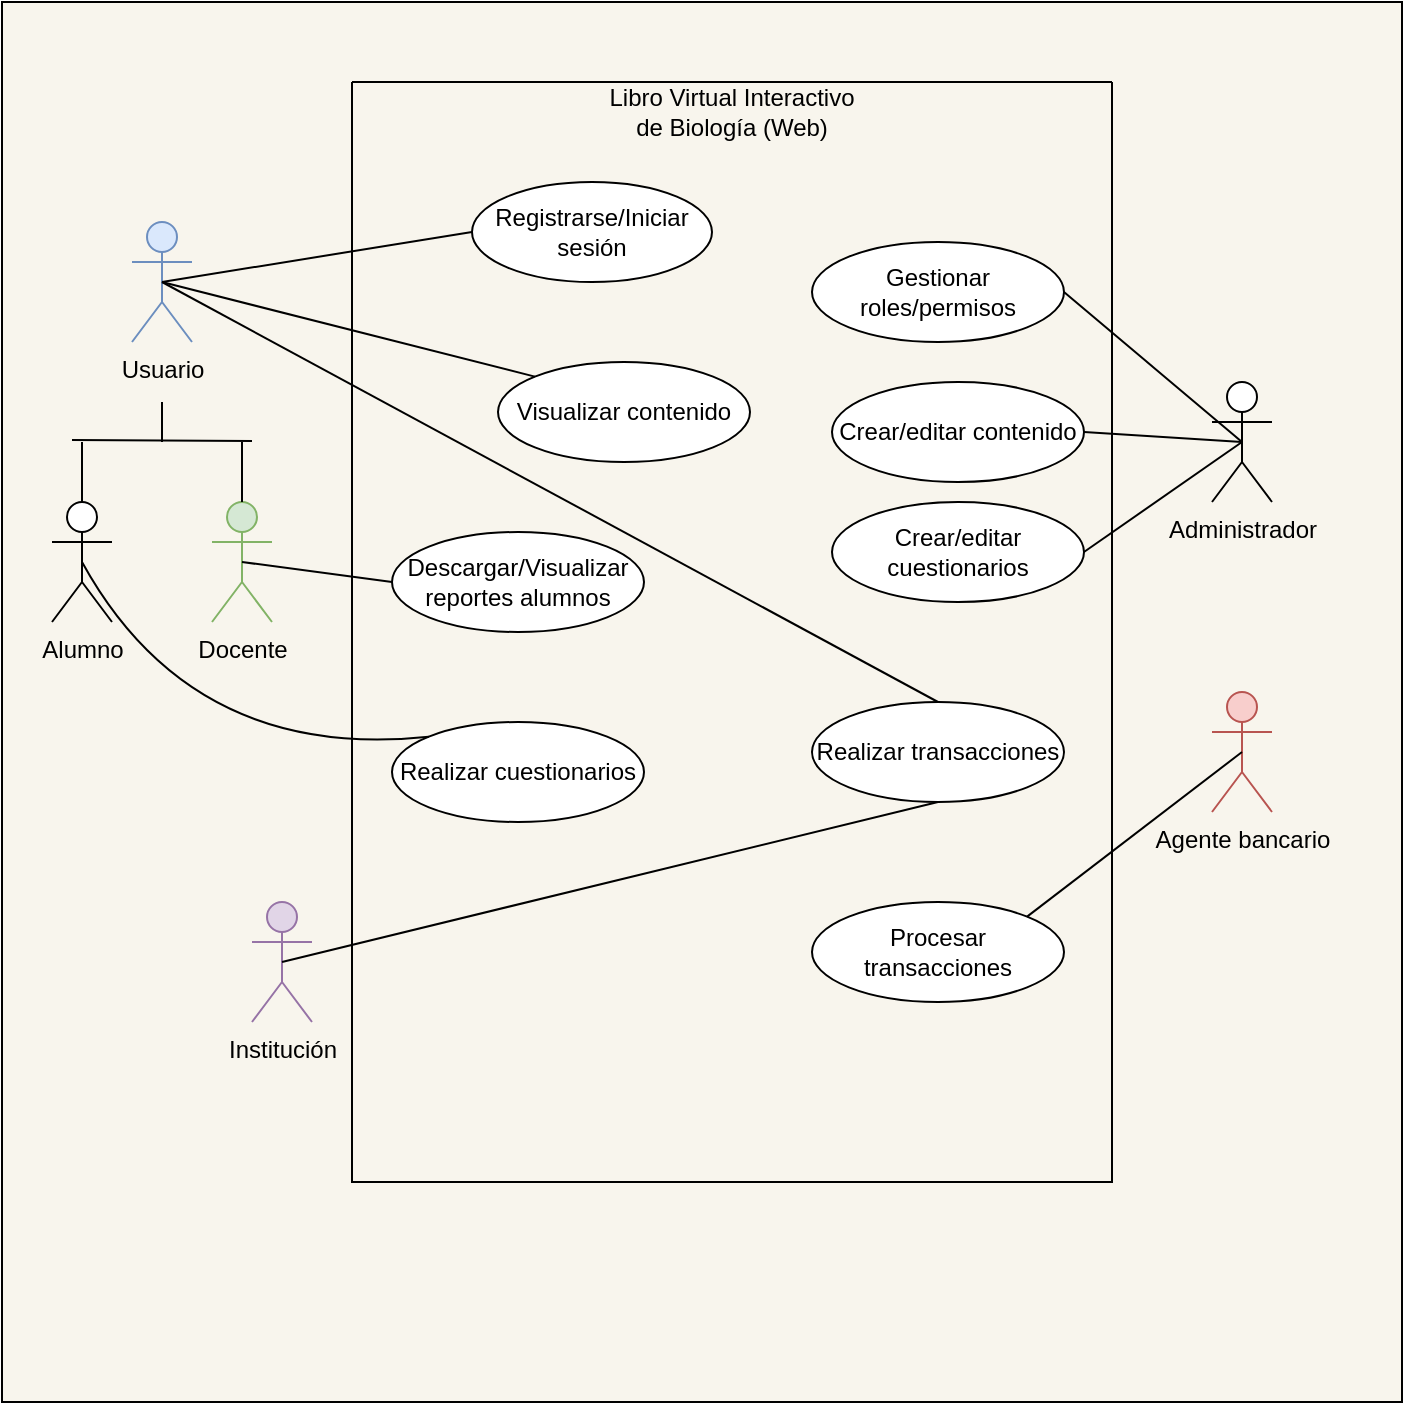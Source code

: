 <mxfile version="27.1.4">
  <diagram name="Página-1" id="pO1q7RPTvkwwDMF16Ke4">
    <mxGraphModel grid="1" page="1" gridSize="10" guides="1" tooltips="1" connect="1" arrows="1" fold="1" pageScale="1" pageWidth="827" pageHeight="1169" math="0" shadow="0">
      <root>
        <mxCell id="0" />
        <mxCell id="1" parent="0" />
        <mxCell id="cYicxns8vfMrSmlnNfZE-1" value="" style="whiteSpace=wrap;html=1;aspect=fixed;fillColor=#F8F5ED;" vertex="1" parent="1">
          <mxGeometry x="65" y="10" width="700" height="700" as="geometry" />
        </mxCell>
        <mxCell id="kEUU9_FFdiv5NAUSip8--1" value="Usuario" style="shape=umlActor;verticalLabelPosition=bottom;verticalAlign=top;html=1;outlineConnect=0;fillColor=#dae8fc;strokeColor=#6c8ebf;" vertex="1" parent="1">
          <mxGeometry x="130" y="120" width="30" height="60" as="geometry" />
        </mxCell>
        <mxCell id="kEUU9_FFdiv5NAUSip8--2" value="Docente" style="shape=umlActor;verticalLabelPosition=bottom;verticalAlign=top;html=1;outlineConnect=0;fillColor=#d5e8d4;strokeColor=#82b366;" vertex="1" parent="1">
          <mxGeometry x="170" y="260" width="30" height="60" as="geometry" />
        </mxCell>
        <mxCell id="kEUU9_FFdiv5NAUSip8--3" value="Institución" style="shape=umlActor;verticalLabelPosition=bottom;verticalAlign=top;html=1;outlineConnect=0;fillColor=#e1d5e7;strokeColor=#9673a6;" vertex="1" parent="1">
          <mxGeometry x="190" y="460" width="30" height="60" as="geometry" />
        </mxCell>
        <mxCell id="kEUU9_FFdiv5NAUSip8--4" value="Administrador" style="shape=umlActor;verticalLabelPosition=bottom;verticalAlign=top;html=1;outlineConnect=0;" vertex="1" parent="1">
          <mxGeometry x="670" y="200" width="30" height="60" as="geometry" />
        </mxCell>
        <mxCell id="kEUU9_FFdiv5NAUSip8--5" value="Agente bancario" style="shape=umlActor;verticalLabelPosition=bottom;verticalAlign=top;html=1;outlineConnect=0;fillColor=#f8cecc;strokeColor=#b85450;" vertex="1" parent="1">
          <mxGeometry x="670" y="355" width="30" height="60" as="geometry" />
        </mxCell>
        <mxCell id="kEUU9_FFdiv5NAUSip8--9" value="" style="swimlane;startSize=0;" vertex="1" parent="1">
          <mxGeometry x="240" y="50" width="380" height="550" as="geometry" />
        </mxCell>
        <mxCell id="kEUU9_FFdiv5NAUSip8--10" value="Libro Virtual Interactivo de Biología (Web)" style="text;html=1;align=center;verticalAlign=middle;whiteSpace=wrap;rounded=0;" vertex="1" parent="kEUU9_FFdiv5NAUSip8--9">
          <mxGeometry x="120" width="140" height="30" as="geometry" />
        </mxCell>
        <mxCell id="kEUU9_FFdiv5NAUSip8--16" value="Registrarse/Iniciar sesión" style="ellipse;whiteSpace=wrap;html=1;" vertex="1" parent="kEUU9_FFdiv5NAUSip8--9">
          <mxGeometry x="60" y="50" width="120" height="50" as="geometry" />
        </mxCell>
        <mxCell id="kEUU9_FFdiv5NAUSip8--15" value="Visualizar contenido" style="ellipse;whiteSpace=wrap;html=1;" vertex="1" parent="kEUU9_FFdiv5NAUSip8--9">
          <mxGeometry x="73" y="140" width="126" height="50" as="geometry" />
        </mxCell>
        <mxCell id="kEUU9_FFdiv5NAUSip8--24" value="Realizar cuestionarios" style="ellipse;whiteSpace=wrap;html=1;" vertex="1" parent="kEUU9_FFdiv5NAUSip8--9">
          <mxGeometry x="20" y="320" width="126" height="50" as="geometry" />
        </mxCell>
        <mxCell id="kEUU9_FFdiv5NAUSip8--26" value="Realizar transacciones" style="ellipse;whiteSpace=wrap;html=1;" vertex="1" parent="kEUU9_FFdiv5NAUSip8--9">
          <mxGeometry x="230" y="310" width="126" height="50" as="geometry" />
        </mxCell>
        <mxCell id="kEUU9_FFdiv5NAUSip8--29" value="Descargar/Visualizar reportes alumnos" style="ellipse;whiteSpace=wrap;html=1;" vertex="1" parent="kEUU9_FFdiv5NAUSip8--9">
          <mxGeometry x="20" y="225" width="126" height="50" as="geometry" />
        </mxCell>
        <mxCell id="kEUU9_FFdiv5NAUSip8--31" value="Crear/editar contenido" style="ellipse;whiteSpace=wrap;html=1;" vertex="1" parent="kEUU9_FFdiv5NAUSip8--9">
          <mxGeometry x="240" y="150" width="126" height="50" as="geometry" />
        </mxCell>
        <mxCell id="kEUU9_FFdiv5NAUSip8--35" value="Gestionar roles/permisos" style="ellipse;whiteSpace=wrap;html=1;" vertex="1" parent="kEUU9_FFdiv5NAUSip8--9">
          <mxGeometry x="230" y="80" width="126" height="50" as="geometry" />
        </mxCell>
        <mxCell id="kEUU9_FFdiv5NAUSip8--38" value="&lt;div&gt;Procesar transacciones&lt;/div&gt;" style="ellipse;whiteSpace=wrap;html=1;" vertex="1" parent="kEUU9_FFdiv5NAUSip8--9">
          <mxGeometry x="230" y="410" width="126" height="50" as="geometry" />
        </mxCell>
        <mxCell id="ojsYB2AyLR_7l8rRQsy1-1" value="Crear/editar cuestionarios" style="ellipse;whiteSpace=wrap;html=1;" vertex="1" parent="kEUU9_FFdiv5NAUSip8--9">
          <mxGeometry x="240" y="210" width="126" height="50" as="geometry" />
        </mxCell>
        <mxCell id="kEUU9_FFdiv5NAUSip8--21" value="" style="endArrow=none;html=1;rounded=0;exitX=0.5;exitY=0.5;exitDx=0;exitDy=0;exitPerimeter=0;entryX=0;entryY=0.5;entryDx=0;entryDy=0;" edge="1" parent="1" source="kEUU9_FFdiv5NAUSip8--1" target="kEUU9_FFdiv5NAUSip8--16">
          <mxGeometry width="50" height="50" relative="1" as="geometry">
            <mxPoint x="290" y="150" as="sourcePoint" />
            <mxPoint x="449" y="90" as="targetPoint" />
          </mxGeometry>
        </mxCell>
        <mxCell id="kEUU9_FFdiv5NAUSip8--22" value="" style="endArrow=none;html=1;rounded=0;exitX=0.5;exitY=0.5;exitDx=0;exitDy=0;exitPerimeter=0;entryX=0;entryY=0;entryDx=0;entryDy=0;" edge="1" parent="1" source="kEUU9_FFdiv5NAUSip8--1" target="kEUU9_FFdiv5NAUSip8--15">
          <mxGeometry width="50" height="50" relative="1" as="geometry">
            <mxPoint x="309" y="65" as="sourcePoint" />
            <mxPoint x="517" y="175" as="targetPoint" />
          </mxGeometry>
        </mxCell>
        <mxCell id="kEUU9_FFdiv5NAUSip8--25" value="" style="endArrow=none;html=1;rounded=0;exitX=0.5;exitY=0.5;exitDx=0;exitDy=0;exitPerimeter=0;entryX=0;entryY=0;entryDx=0;entryDy=0;curved=1;" edge="1" parent="1" source="kEUU9_FFdiv5NAUSip8--41" target="kEUU9_FFdiv5NAUSip8--24">
          <mxGeometry width="50" height="50" relative="1" as="geometry">
            <mxPoint x="310" y="135" as="sourcePoint" />
            <mxPoint x="498" y="315" as="targetPoint" />
            <Array as="points">
              <mxPoint x="160" y="390" />
            </Array>
          </mxGeometry>
        </mxCell>
        <mxCell id="kEUU9_FFdiv5NAUSip8--28" value="" style="endArrow=none;html=1;rounded=0;exitX=0.5;exitY=0.5;exitDx=0;exitDy=0;exitPerimeter=0;entryX=0.5;entryY=0;entryDx=0;entryDy=0;" edge="1" parent="1" source="kEUU9_FFdiv5NAUSip8--1" target="kEUU9_FFdiv5NAUSip8--26">
          <mxGeometry width="50" height="50" relative="1" as="geometry">
            <mxPoint x="340" y="257" as="sourcePoint" />
            <mxPoint x="507" y="250" as="targetPoint" />
            <Array as="points" />
          </mxGeometry>
        </mxCell>
        <mxCell id="kEUU9_FFdiv5NAUSip8--30" value="" style="endArrow=none;html=1;rounded=0;exitX=0.5;exitY=0.5;exitDx=0;exitDy=0;exitPerimeter=0;entryX=0;entryY=0.5;entryDx=0;entryDy=0;" edge="1" parent="1" source="kEUU9_FFdiv5NAUSip8--2" target="kEUU9_FFdiv5NAUSip8--29">
          <mxGeometry width="50" height="50" relative="1" as="geometry">
            <mxPoint x="280" y="340" as="sourcePoint" />
            <mxPoint x="399" y="345" as="targetPoint" />
          </mxGeometry>
        </mxCell>
        <mxCell id="kEUU9_FFdiv5NAUSip8--32" value="" style="endArrow=none;html=1;rounded=0;exitX=1;exitY=0.5;exitDx=0;exitDy=0;entryX=0.5;entryY=0.5;entryDx=0;entryDy=0;entryPerimeter=0;" edge="1" parent="1" source="kEUU9_FFdiv5NAUSip8--31" target="kEUU9_FFdiv5NAUSip8--4">
          <mxGeometry width="50" height="50" relative="1" as="geometry">
            <mxPoint x="470" y="113" as="sourcePoint" />
            <mxPoint x="616" y="150" as="targetPoint" />
          </mxGeometry>
        </mxCell>
        <mxCell id="kEUU9_FFdiv5NAUSip8--34" value="" style="endArrow=none;html=1;rounded=0;exitX=0.5;exitY=0.5;exitDx=0;exitDy=0;exitPerimeter=0;entryX=0.5;entryY=1;entryDx=0;entryDy=0;" edge="1" parent="1" source="kEUU9_FFdiv5NAUSip8--3" target="kEUU9_FFdiv5NAUSip8--26">
          <mxGeometry width="50" height="50" relative="1" as="geometry">
            <mxPoint x="420" y="320" as="sourcePoint" />
            <mxPoint x="723" y="537" as="targetPoint" />
            <Array as="points" />
          </mxGeometry>
        </mxCell>
        <mxCell id="kEUU9_FFdiv5NAUSip8--36" value="" style="endArrow=none;html=1;rounded=0;exitX=1;exitY=0.5;exitDx=0;exitDy=0;entryX=0.5;entryY=0.5;entryDx=0;entryDy=0;entryPerimeter=0;" edge="1" parent="1" source="kEUU9_FFdiv5NAUSip8--35" target="kEUU9_FFdiv5NAUSip8--4">
          <mxGeometry width="50" height="50" relative="1" as="geometry">
            <mxPoint x="650" y="220" as="sourcePoint" />
            <mxPoint x="729" y="220" as="targetPoint" />
          </mxGeometry>
        </mxCell>
        <mxCell id="kEUU9_FFdiv5NAUSip8--39" value="" style="endArrow=none;html=1;rounded=0;exitX=1;exitY=0;exitDx=0;exitDy=0;entryX=0.5;entryY=0.5;entryDx=0;entryDy=0;entryPerimeter=0;" edge="1" parent="1" source="kEUU9_FFdiv5NAUSip8--38" target="kEUU9_FFdiv5NAUSip8--5">
          <mxGeometry width="50" height="50" relative="1" as="geometry">
            <mxPoint x="380" y="520" as="sourcePoint" />
            <mxPoint x="718" y="440" as="targetPoint" />
            <Array as="points" />
          </mxGeometry>
        </mxCell>
        <mxCell id="kEUU9_FFdiv5NAUSip8--41" value="Alumno" style="shape=umlActor;verticalLabelPosition=bottom;verticalAlign=top;html=1;outlineConnect=0;" vertex="1" parent="1">
          <mxGeometry x="90" y="260" width="30" height="60" as="geometry" />
        </mxCell>
        <mxCell id="kEUU9_FFdiv5NAUSip8--42" value="" style="endArrow=none;html=1;rounded=0;" edge="1" parent="1">
          <mxGeometry width="50" height="50" relative="1" as="geometry">
            <mxPoint x="145" y="230" as="sourcePoint" />
            <mxPoint x="145" y="210" as="targetPoint" />
          </mxGeometry>
        </mxCell>
        <mxCell id="kEUU9_FFdiv5NAUSip8--43" value="" style="endArrow=none;html=1;rounded=0;" edge="1" parent="1">
          <mxGeometry width="50" height="50" relative="1" as="geometry">
            <mxPoint x="100" y="229" as="sourcePoint" />
            <mxPoint x="190" y="229.44" as="targetPoint" />
          </mxGeometry>
        </mxCell>
        <mxCell id="kEUU9_FFdiv5NAUSip8--44" value="" style="endArrow=none;html=1;rounded=0;exitX=0.5;exitY=0;exitDx=0;exitDy=0;exitPerimeter=0;" edge="1" parent="1" source="kEUU9_FFdiv5NAUSip8--41">
          <mxGeometry width="50" height="50" relative="1" as="geometry">
            <mxPoint x="440" y="350" as="sourcePoint" />
            <mxPoint x="105" y="230" as="targetPoint" />
          </mxGeometry>
        </mxCell>
        <mxCell id="kEUU9_FFdiv5NAUSip8--45" value="" style="endArrow=none;html=1;rounded=0;exitX=0.5;exitY=0;exitDx=0;exitDy=0;exitPerimeter=0;" edge="1" parent="1" source="kEUU9_FFdiv5NAUSip8--2">
          <mxGeometry width="50" height="50" relative="1" as="geometry">
            <mxPoint x="170" y="310" as="sourcePoint" />
            <mxPoint x="185" y="230" as="targetPoint" />
          </mxGeometry>
        </mxCell>
        <mxCell id="ojsYB2AyLR_7l8rRQsy1-2" value="" style="endArrow=none;html=1;rounded=0;fontSize=12;startSize=8;endSize=8;curved=1;exitX=1;exitY=0.5;exitDx=0;exitDy=0;entryX=0.5;entryY=0.5;entryDx=0;entryDy=0;entryPerimeter=0;" edge="1" parent="1" source="ojsYB2AyLR_7l8rRQsy1-1" target="kEUU9_FFdiv5NAUSip8--4">
          <mxGeometry width="50" height="50" relative="1" as="geometry">
            <mxPoint x="650" y="320" as="sourcePoint" />
            <mxPoint x="700" y="270" as="targetPoint" />
          </mxGeometry>
        </mxCell>
      </root>
    </mxGraphModel>
  </diagram>
</mxfile>
